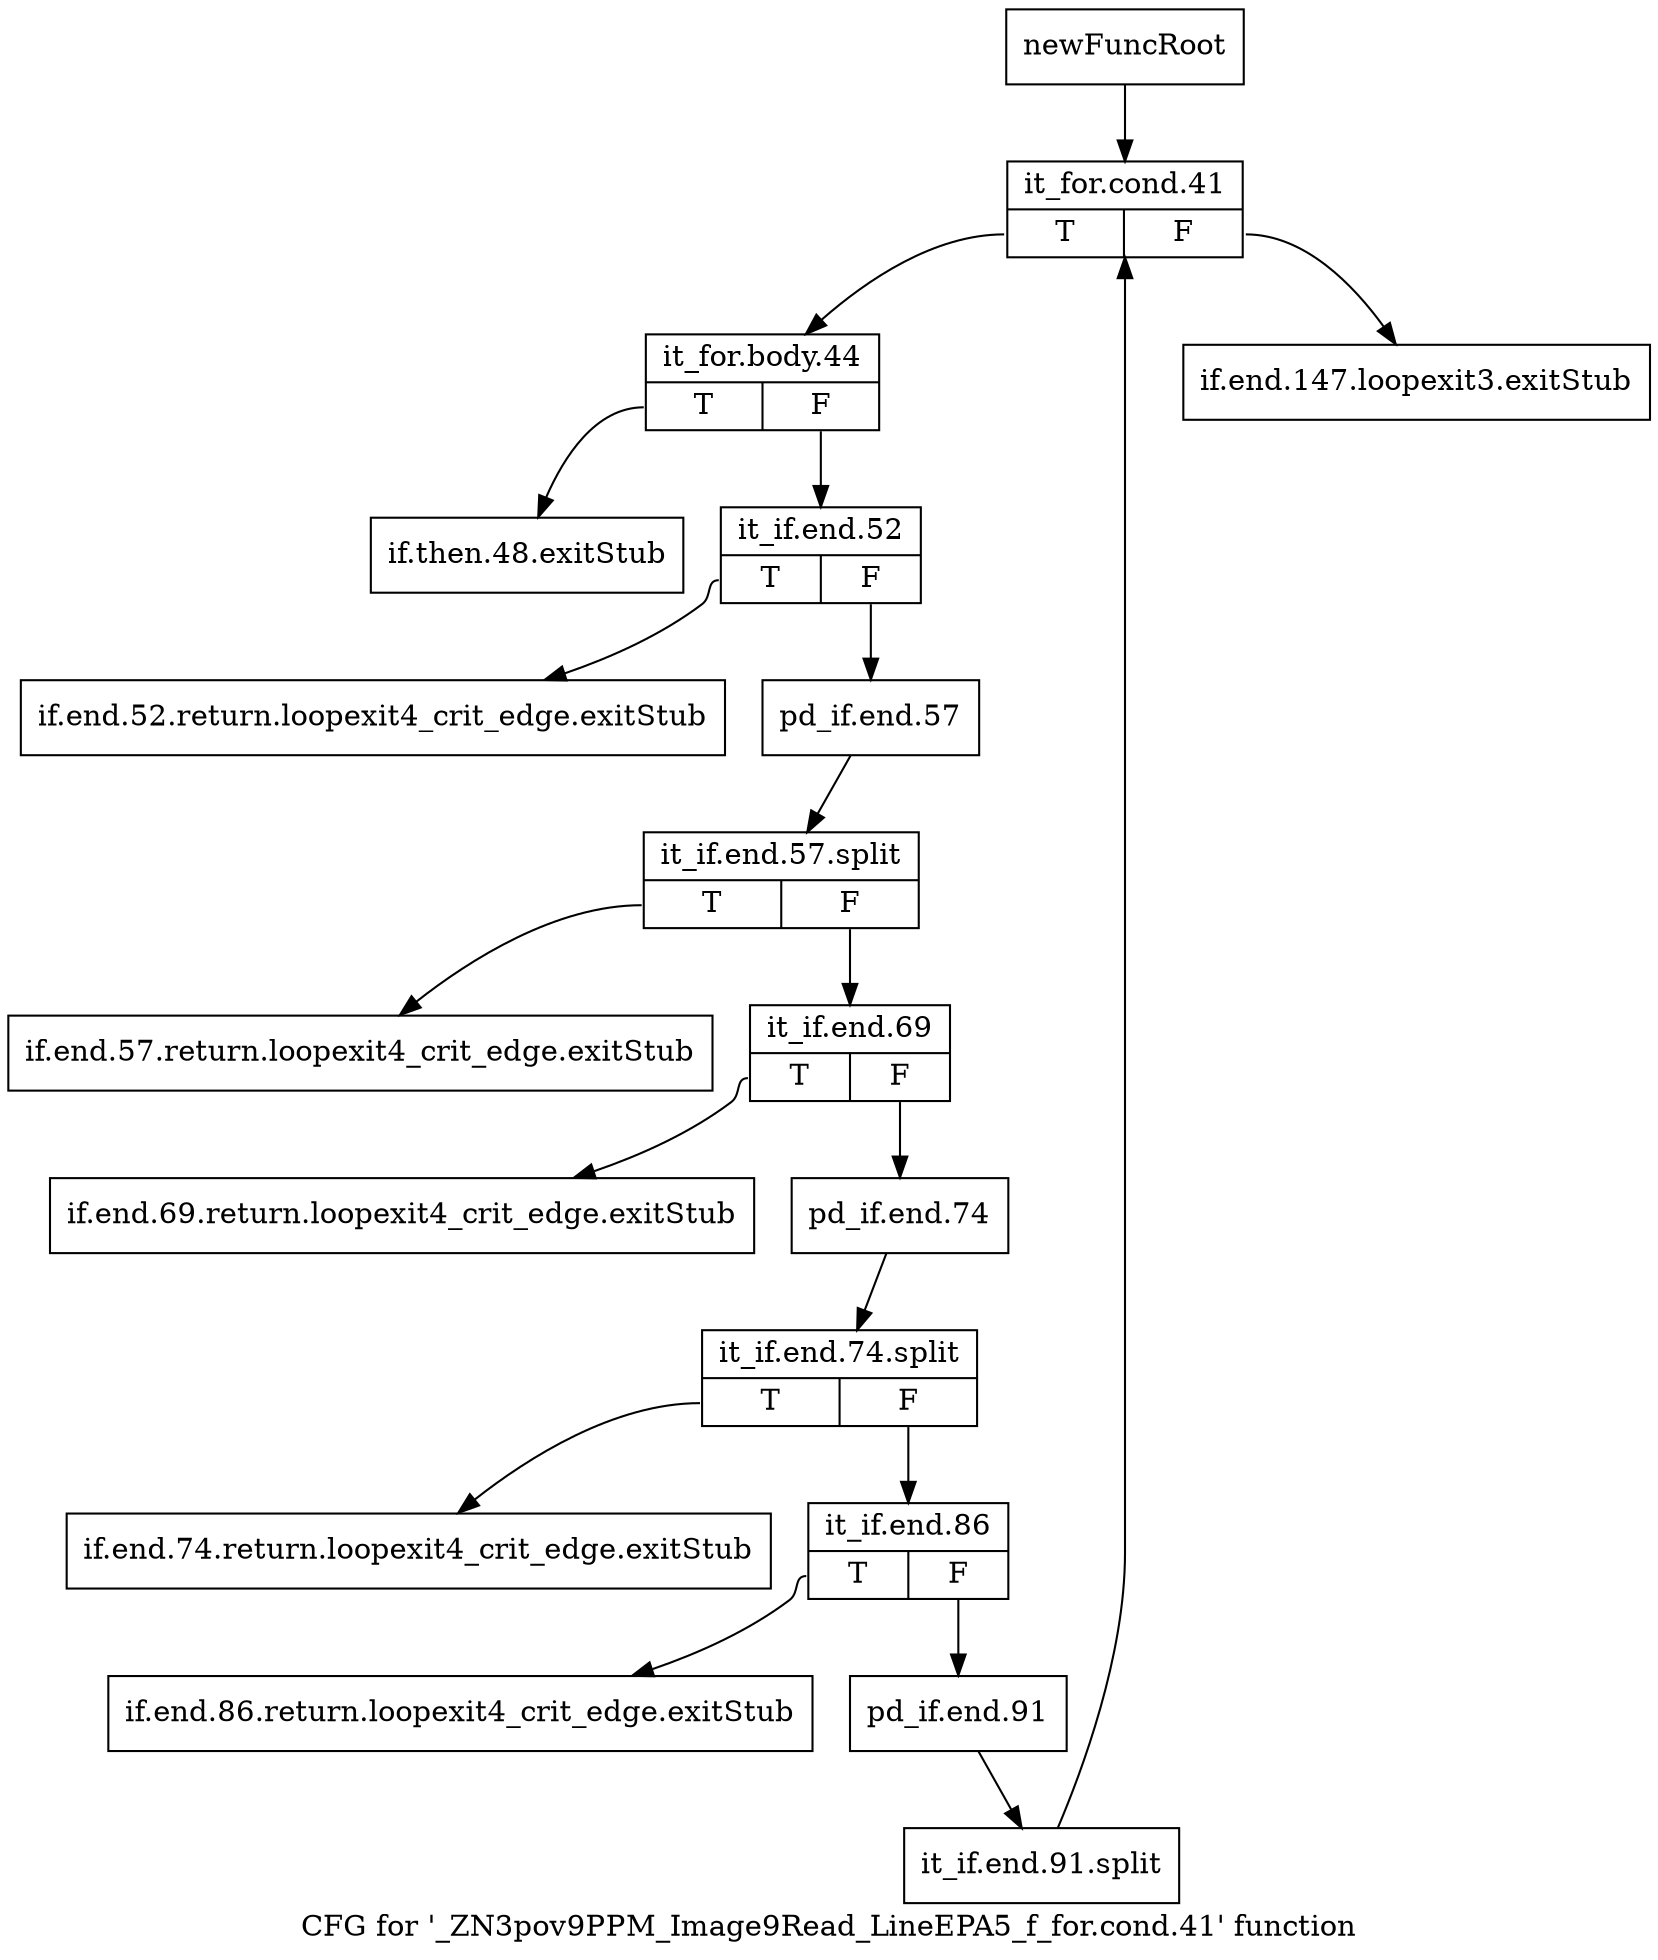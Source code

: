 digraph "CFG for '_ZN3pov9PPM_Image9Read_LineEPA5_f_for.cond.41' function" {
	label="CFG for '_ZN3pov9PPM_Image9Read_LineEPA5_f_for.cond.41' function";

	Node0x2577cf0 [shape=record,label="{newFuncRoot}"];
	Node0x2577cf0 -> Node0x2aac450;
	Node0x2aac220 [shape=record,label="{if.end.147.loopexit3.exitStub}"];
	Node0x2aac270 [shape=record,label="{if.then.48.exitStub}"];
	Node0x2aac2c0 [shape=record,label="{if.end.52.return.loopexit4_crit_edge.exitStub}"];
	Node0x2aac310 [shape=record,label="{if.end.57.return.loopexit4_crit_edge.exitStub}"];
	Node0x2aac360 [shape=record,label="{if.end.69.return.loopexit4_crit_edge.exitStub}"];
	Node0x2aac3b0 [shape=record,label="{if.end.74.return.loopexit4_crit_edge.exitStub}"];
	Node0x2aac400 [shape=record,label="{if.end.86.return.loopexit4_crit_edge.exitStub}"];
	Node0x2aac450 [shape=record,label="{it_for.cond.41|{<s0>T|<s1>F}}"];
	Node0x2aac450:s0 -> Node0x2aac4a0;
	Node0x2aac450:s1 -> Node0x2aac220;
	Node0x2aac4a0 [shape=record,label="{it_for.body.44|{<s0>T|<s1>F}}"];
	Node0x2aac4a0:s0 -> Node0x2aac270;
	Node0x2aac4a0:s1 -> Node0x2aac4f0;
	Node0x2aac4f0 [shape=record,label="{it_if.end.52|{<s0>T|<s1>F}}"];
	Node0x2aac4f0:s0 -> Node0x2aac2c0;
	Node0x2aac4f0:s1 -> Node0x2aac540;
	Node0x2aac540 [shape=record,label="{pd_if.end.57}"];
	Node0x2aac540 -> Node0x36e7500;
	Node0x36e7500 [shape=record,label="{it_if.end.57.split|{<s0>T|<s1>F}}"];
	Node0x36e7500:s0 -> Node0x2aac310;
	Node0x36e7500:s1 -> Node0x2aac590;
	Node0x2aac590 [shape=record,label="{it_if.end.69|{<s0>T|<s1>F}}"];
	Node0x2aac590:s0 -> Node0x2aac360;
	Node0x2aac590:s1 -> Node0x2aac5e0;
	Node0x2aac5e0 [shape=record,label="{pd_if.end.74}"];
	Node0x2aac5e0 -> Node0x36e76b0;
	Node0x36e76b0 [shape=record,label="{it_if.end.74.split|{<s0>T|<s1>F}}"];
	Node0x36e76b0:s0 -> Node0x2aac3b0;
	Node0x36e76b0:s1 -> Node0x2aac630;
	Node0x2aac630 [shape=record,label="{it_if.end.86|{<s0>T|<s1>F}}"];
	Node0x2aac630:s0 -> Node0x2aac400;
	Node0x2aac630:s1 -> Node0x2aac680;
	Node0x2aac680 [shape=record,label="{pd_if.end.91}"];
	Node0x2aac680 -> Node0x3939290;
	Node0x3939290 [shape=record,label="{it_if.end.91.split}"];
	Node0x3939290 -> Node0x2aac450;
}
